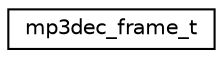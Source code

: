digraph "Graphical Class Hierarchy"
{
 // LATEX_PDF_SIZE
  edge [fontname="Helvetica",fontsize="10",labelfontname="Helvetica",labelfontsize="10"];
  node [fontname="Helvetica",fontsize="10",shape=record];
  rankdir="LR";
  Node0 [label="mp3dec_frame_t",height=0.2,width=0.4,color="black", fillcolor="white", style="filled",URL="$dc/d25/structmp3dec__frame__t.html",tooltip=" "];
}
